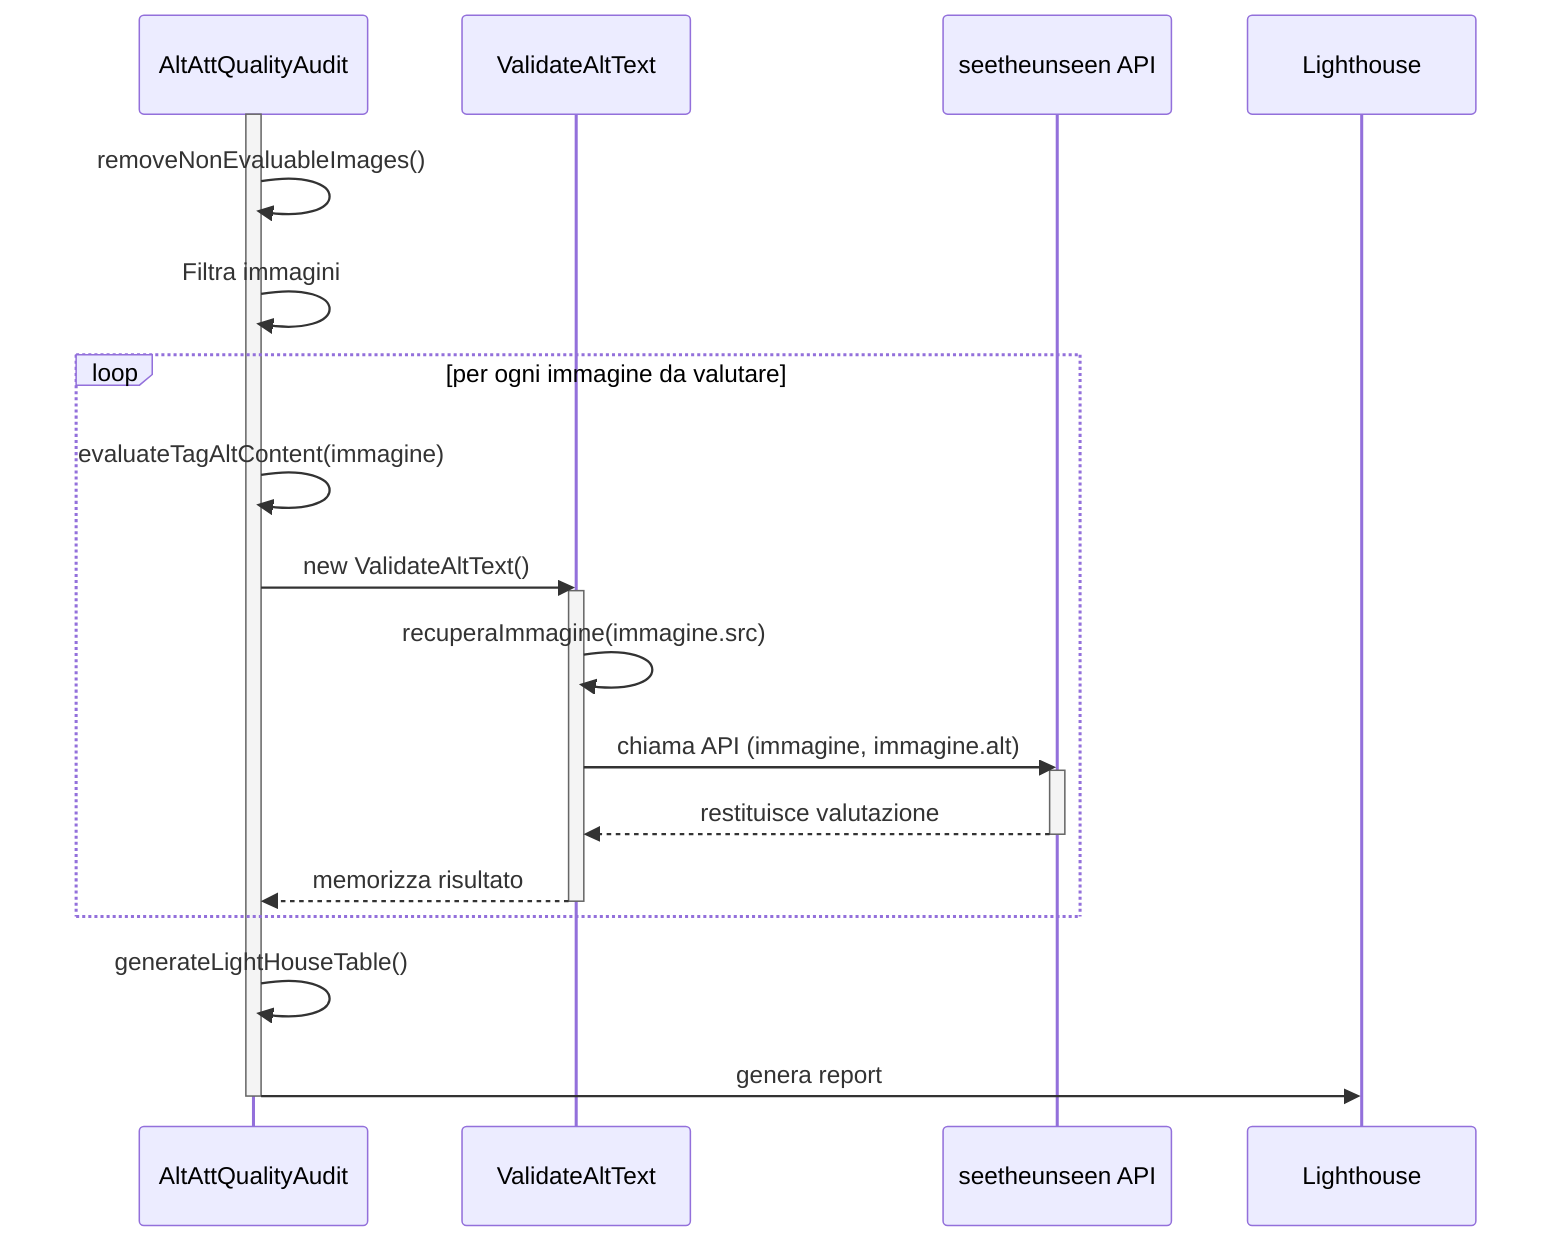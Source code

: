 sequenceDiagram
    participant AltAttQualityAudit
    participant ValidateAltText
    participant seetheunseen API
    participant Lighthouse

    activate AltAttQualityAudit
    AltAttQualityAudit->>AltAttQualityAudit: removeNonEvaluableImages()
    AltAttQualityAudit->>AltAttQualityAudit: Filtra immagini

    loop per ogni immagine da valutare
        AltAttQualityAudit->>AltAttQualityAudit: evaluateTagAltContent(immagine)
        AltAttQualityAudit->>ValidateAltText: new ValidateAltText()
        activate ValidateAltText
        ValidateAltText->>ValidateAltText: recuperaImmagine(immagine.src)
        ValidateAltText->>seetheunseen API: chiama API (immagine, immagine.alt)
        activate seetheunseen API
        seetheunseen API-->>ValidateAltText: restituisce valutazione
        deactivate seetheunseen API
        ValidateAltText-->>AltAttQualityAudit: memorizza risultato
        deactivate ValidateAltText
    end

    AltAttQualityAudit->>AltAttQualityAudit: generateLightHouseTable()
    AltAttQualityAudit->>Lighthouse: genera report
    deactivate AltAttQualityAudit